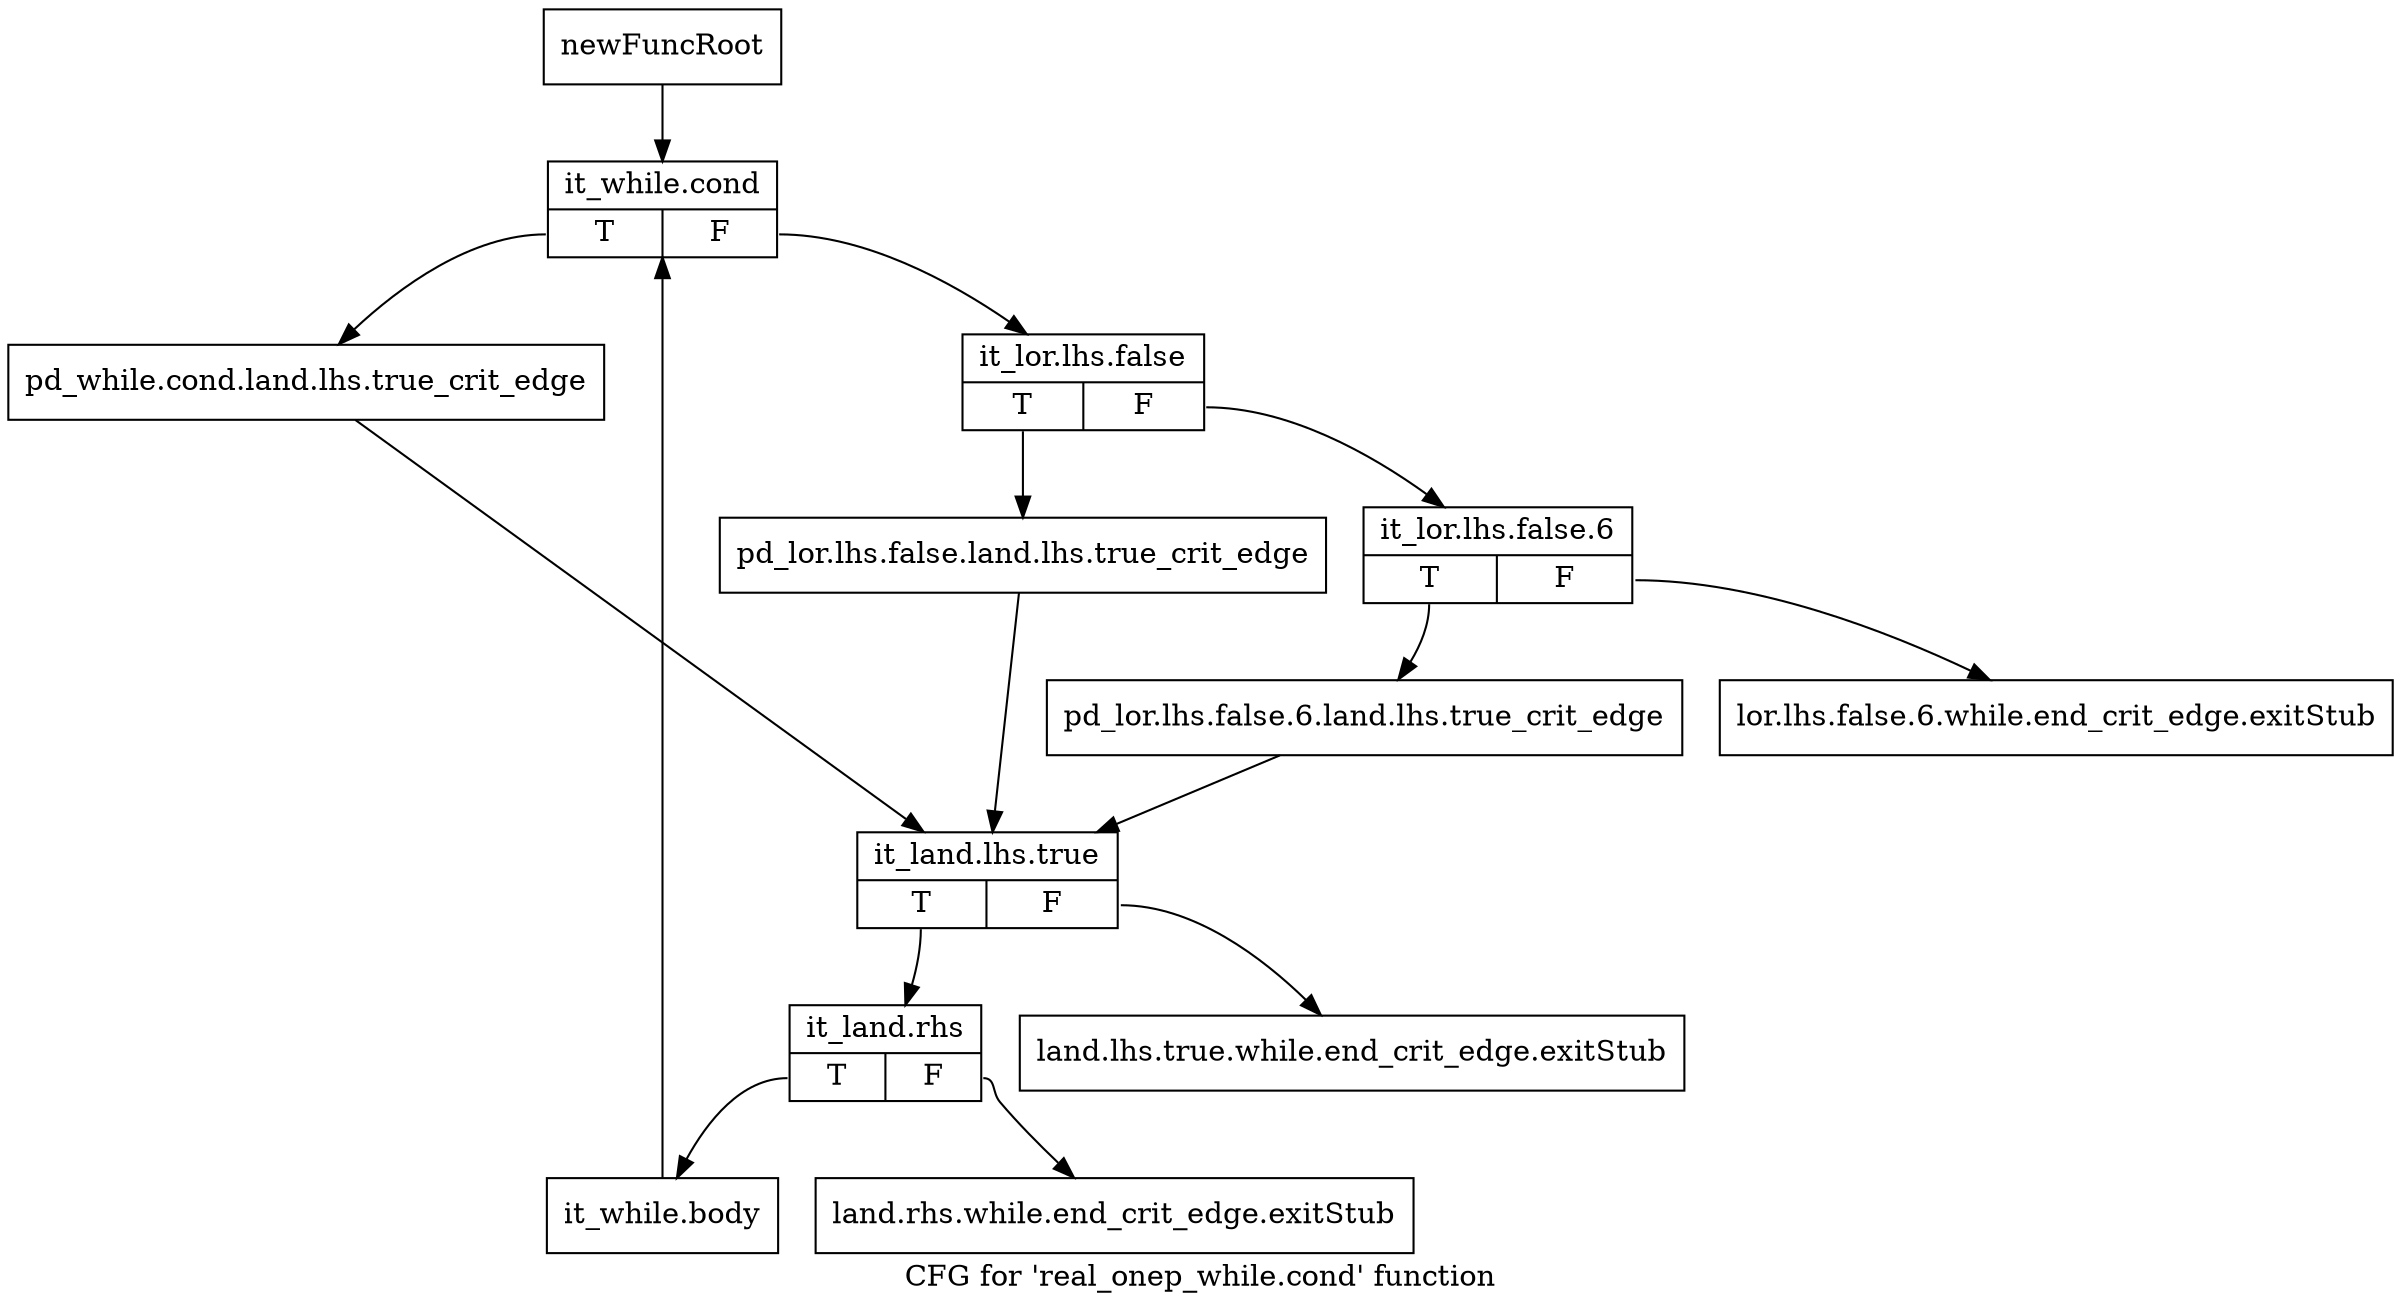 digraph "CFG for 'real_onep_while.cond' function" {
	label="CFG for 'real_onep_while.cond' function";

	Node0xc4c0970 [shape=record,label="{newFuncRoot}"];
	Node0xc4c0970 -> Node0xc4c1380;
	Node0xc4c09c0 [shape=record,label="{lor.lhs.false.6.while.end_crit_edge.exitStub}"];
	Node0xc4c0a10 [shape=record,label="{land.lhs.true.while.end_crit_edge.exitStub}"];
	Node0xc4c0a60 [shape=record,label="{land.rhs.while.end_crit_edge.exitStub}"];
	Node0xc4c1380 [shape=record,label="{it_while.cond|{<s0>T|<s1>F}}"];
	Node0xc4c1380:s0 -> Node0xc4c1510;
	Node0xc4c1380:s1 -> Node0xc4c13d0;
	Node0xc4c13d0 [shape=record,label="{it_lor.lhs.false|{<s0>T|<s1>F}}"];
	Node0xc4c13d0:s0 -> Node0xc4c14c0;
	Node0xc4c13d0:s1 -> Node0xc4c1420;
	Node0xc4c1420 [shape=record,label="{it_lor.lhs.false.6|{<s0>T|<s1>F}}"];
	Node0xc4c1420:s0 -> Node0xc4c1470;
	Node0xc4c1420:s1 -> Node0xc4c09c0;
	Node0xc4c1470 [shape=record,label="{pd_lor.lhs.false.6.land.lhs.true_crit_edge}"];
	Node0xc4c1470 -> Node0xc4c1560;
	Node0xc4c14c0 [shape=record,label="{pd_lor.lhs.false.land.lhs.true_crit_edge}"];
	Node0xc4c14c0 -> Node0xc4c1560;
	Node0xc4c1510 [shape=record,label="{pd_while.cond.land.lhs.true_crit_edge}"];
	Node0xc4c1510 -> Node0xc4c1560;
	Node0xc4c1560 [shape=record,label="{it_land.lhs.true|{<s0>T|<s1>F}}"];
	Node0xc4c1560:s0 -> Node0xc4c15b0;
	Node0xc4c1560:s1 -> Node0xc4c0a10;
	Node0xc4c15b0 [shape=record,label="{it_land.rhs|{<s0>T|<s1>F}}"];
	Node0xc4c15b0:s0 -> Node0xc4c1600;
	Node0xc4c15b0:s1 -> Node0xc4c0a60;
	Node0xc4c1600 [shape=record,label="{it_while.body}"];
	Node0xc4c1600 -> Node0xc4c1380;
}
